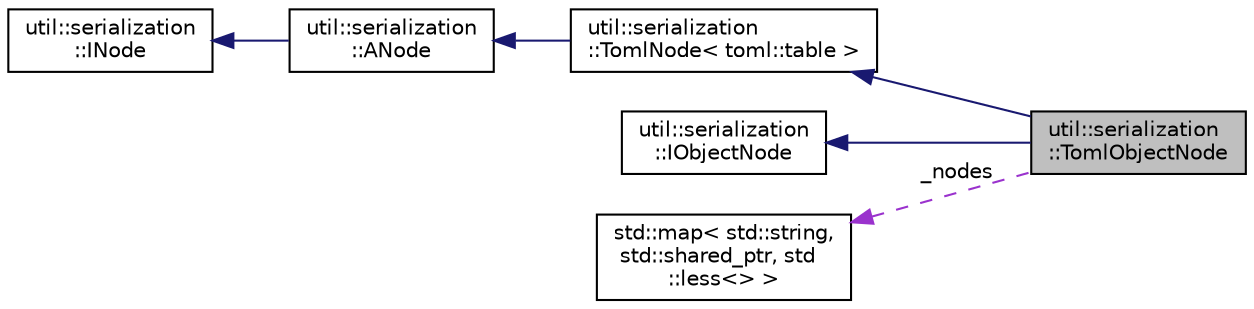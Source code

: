 digraph "util::serialization::TomlObjectNode"
{
 // LATEX_PDF_SIZE
  edge [fontname="Helvetica",fontsize="10",labelfontname="Helvetica",labelfontsize="10"];
  node [fontname="Helvetica",fontsize="10",shape=record];
  rankdir="LR";
  Node1 [label="util::serialization\l::TomlObjectNode",height=0.2,width=0.4,color="black", fillcolor="grey75", style="filled", fontcolor="black",tooltip="Toml Object node."];
  Node2 -> Node1 [dir="back",color="midnightblue",fontsize="10",style="solid",fontname="Helvetica"];
  Node2 [label="util::serialization\l::TomlNode\< toml::table \>",height=0.2,width=0.4,color="black", fillcolor="white", style="filled",URL="$classutil_1_1serialization_1_1_toml_node.html",tooltip=" "];
  Node3 -> Node2 [dir="back",color="midnightblue",fontsize="10",style="solid",fontname="Helvetica"];
  Node3 [label="util::serialization\l::ANode",height=0.2,width=0.4,color="black", fillcolor="white", style="filled",URL="$classutil_1_1serialization_1_1_a_node.html",tooltip="Serialization node."];
  Node4 -> Node3 [dir="back",color="midnightblue",fontsize="10",style="solid",fontname="Helvetica"];
  Node4 [label="util::serialization\l::INode",height=0.2,width=0.4,color="black", fillcolor="white", style="filled",URL="$classutil_1_1serialization_1_1_i_node.html",tooltip="Serialization node."];
  Node5 -> Node1 [dir="back",color="midnightblue",fontsize="10",style="solid",fontname="Helvetica"];
  Node5 [label="util::serialization\l::IObjectNode",height=0.2,width=0.4,color="black", fillcolor="white", style="filled",URL="$classutil_1_1serialization_1_1_i_object_node.html",tooltip="Object node."];
  Node6 -> Node1 [dir="back",color="darkorchid3",fontsize="10",style="dashed",label=" _nodes" ,fontname="Helvetica"];
  Node6 [label="std::map\< std::string,\l std::shared_ptr, std\l::less\<\> \>",height=0.2,width=0.4,color="black", fillcolor="white", style="filled",URL="/home/runner/work/ecstasy/ecstasy/doc/external/cppreference-doxygen-web.tag.xml$cpp/container/map.html",tooltip=" "];
}
